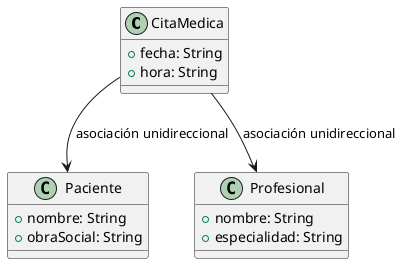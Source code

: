@startuml
class CitaMedica {
    +fecha: String
    +hora: String
}

class Paciente {
    +nombre: String
    +obraSocial: String
}

class Profesional {
    +nombre: String
    +especialidad: String
}

CitaMedica --> Paciente : asociación unidireccional
CitaMedica --> Profesional : asociación unidireccional
@enduml

